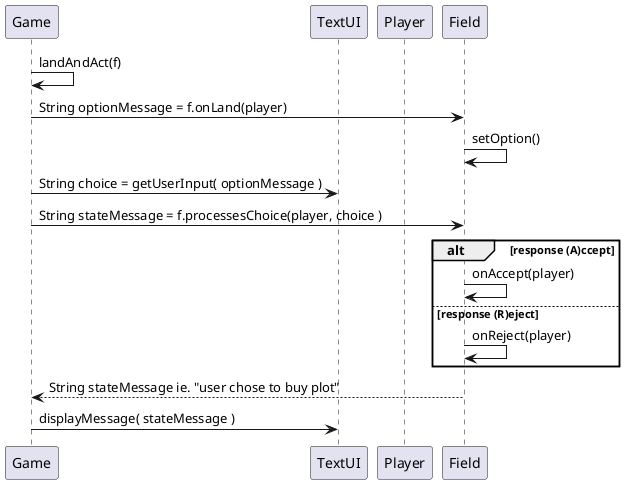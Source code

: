 @startuml
'https://plantuml.com/sequence-diagram

'autonumber
participant Game as game
participant TextUI as ui
participant Player as player
participant Field  as field

game -> game : landAndAct(f)
game -> field : String optionMessage = f.onLand(player)
field -> field : setOption()
game -> ui : String choice = getUserInput( optionMessage )
game -> field : String stateMessage = f.processesChoice(player, choice )
alt response (A)ccept
    field -> field : onAccept(player)
else response (R)eject
    field -> field : onReject(player)
    end
field --> game : String stateMessage ie. "user chose to buy plot"
game -> ui : displayMessage( stateMessage )
@enduml